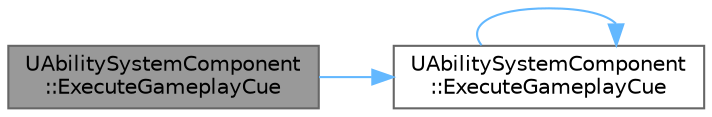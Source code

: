 digraph "UAbilitySystemComponent::ExecuteGameplayCue"
{
 // INTERACTIVE_SVG=YES
 // LATEX_PDF_SIZE
  bgcolor="transparent";
  edge [fontname=Helvetica,fontsize=10,labelfontname=Helvetica,labelfontsize=10];
  node [fontname=Helvetica,fontsize=10,shape=box,height=0.2,width=0.4];
  rankdir="LR";
  Node1 [id="Node000001",label="UAbilitySystemComponent\l::ExecuteGameplayCue",height=0.2,width=0.4,color="gray40", fillcolor="grey60", style="filled", fontcolor="black",tooltip=" "];
  Node1 -> Node2 [id="edge1_Node000001_Node000002",color="steelblue1",style="solid",tooltip=" "];
  Node2 [id="Node000002",label="UAbilitySystemComponent\l::ExecuteGameplayCue",height=0.2,width=0.4,color="grey40", fillcolor="white", style="filled",URL="$d4/d2d/classUAbilitySystemComponent.html#a9fa5e038a875548d4e8a19eda2ccc277",tooltip="GameplayCues can also come on their own."];
  Node2 -> Node2 [id="edge2_Node000002_Node000002",color="steelblue1",style="solid",tooltip=" "];
}
